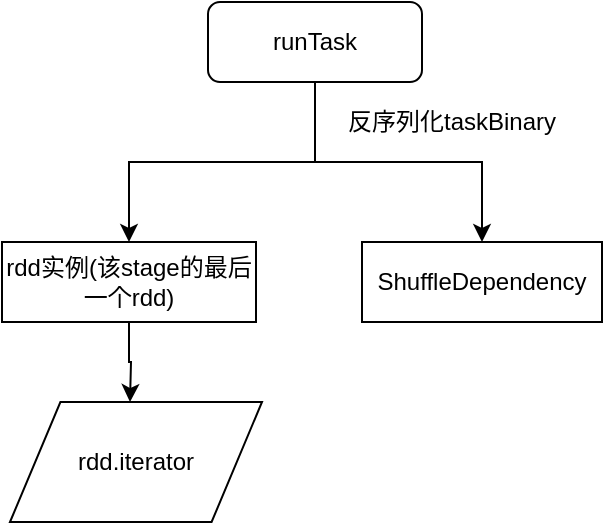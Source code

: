 <mxfile version="10.6.3" type="github"><diagram id="GozqLltv134RZaOXI-oZ" name="Page-1"><mxGraphModel dx="1154" dy="613" grid="1" gridSize="10" guides="1" tooltips="1" connect="1" arrows="1" fold="1" page="1" pageScale="1" pageWidth="827" pageHeight="1169" math="0" shadow="0"><root><mxCell id="0"/><mxCell id="1" parent="0"/><mxCell id="IxTcBKk8ibWGD9NwLMeH-11" style="edgeStyle=orthogonalEdgeStyle;rounded=0;orthogonalLoop=1;jettySize=auto;html=1;exitX=0.5;exitY=1;exitDx=0;exitDy=0;" edge="1" parent="1" source="IxTcBKk8ibWGD9NwLMeH-1" target="IxTcBKk8ibWGD9NwLMeH-9"><mxGeometry relative="1" as="geometry"/></mxCell><mxCell id="IxTcBKk8ibWGD9NwLMeH-12" style="edgeStyle=orthogonalEdgeStyle;rounded=0;orthogonalLoop=1;jettySize=auto;html=1;exitX=0.5;exitY=1;exitDx=0;exitDy=0;entryX=0.5;entryY=0;entryDx=0;entryDy=0;" edge="1" parent="1" source="IxTcBKk8ibWGD9NwLMeH-1" target="IxTcBKk8ibWGD9NwLMeH-10"><mxGeometry relative="1" as="geometry"/></mxCell><mxCell id="IxTcBKk8ibWGD9NwLMeH-1" value="runTask" style="rounded=1;whiteSpace=wrap;html=1;" vertex="1" parent="1"><mxGeometry x="293" y="50" width="107" height="40" as="geometry"/></mxCell><mxCell id="IxTcBKk8ibWGD9NwLMeH-6" value="反序列化taskBinary" style="text;html=1;strokeColor=none;fillColor=none;align=center;verticalAlign=middle;whiteSpace=wrap;rounded=0;" vertex="1" parent="1"><mxGeometry x="350" y="100" width="130" height="20" as="geometry"/></mxCell><mxCell id="IxTcBKk8ibWGD9NwLMeH-13" style="edgeStyle=orthogonalEdgeStyle;rounded=0;orthogonalLoop=1;jettySize=auto;html=1;exitX=0.5;exitY=1;exitDx=0;exitDy=0;" edge="1" parent="1" source="IxTcBKk8ibWGD9NwLMeH-9"><mxGeometry relative="1" as="geometry"><mxPoint x="254" y="250" as="targetPoint"/></mxGeometry></mxCell><mxCell id="IxTcBKk8ibWGD9NwLMeH-9" value="rdd实例(该stage的最后一个rdd)" style="rounded=0;whiteSpace=wrap;html=1;" vertex="1" parent="1"><mxGeometry x="190" y="170" width="127" height="40" as="geometry"/></mxCell><mxCell id="IxTcBKk8ibWGD9NwLMeH-10" value="&lt;span&gt;ShuffleDependency&lt;/span&gt;" style="rounded=0;whiteSpace=wrap;html=1;" vertex="1" parent="1"><mxGeometry x="370" y="170" width="120" height="40" as="geometry"/></mxCell><mxCell id="IxTcBKk8ibWGD9NwLMeH-14" value="&lt;span&gt;rdd.iterator&lt;/span&gt;" style="shape=parallelogram;perimeter=parallelogramPerimeter;whiteSpace=wrap;html=1;" vertex="1" parent="1"><mxGeometry x="194" y="250" width="126" height="60" as="geometry"/></mxCell></root></mxGraphModel></diagram></mxfile>